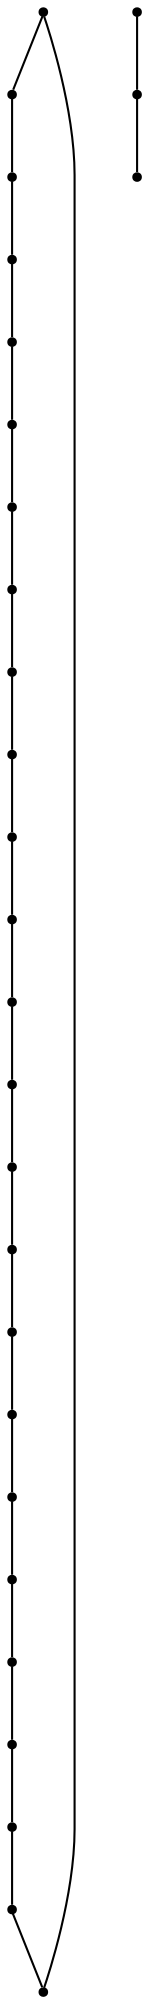 graph {
  node [shape=point,comment="{\"directed\":false,\"doi\":\"10.4230/LIPIcs.GD.2024.10\",\"figure\":\"6 (3)\"}"]

  v0 [pos="969.6753623653517,1468.2565819956817"]
  v1 [pos="1004.334948152374,1466.9066397111637"]
  v2 [pos="1043.9792366237596,1463.869015248789"]
  v3 [pos="1146.9534664685807,1447.5227095978626"]
  v4 [pos="1201.555933124488,1432.4469977022966"]
  v5 [pos="1243.580040163531,1416.1589318371944"]
  v6 [pos="1281.5695976223526,1395.4541157517351"]
  v7 [pos="1313.0325085419854,1368.5365895876491"]
  v8 [pos="1331.4334455560452,1324.3890516774732"]
  v9 [pos="1173.048064816351,1268.9744676907535"]
  v10 [pos="1143.6774876340637,1332.5435754011387"]
  v11 [pos="1110.6267484872862,1405.3544978585294"]
  v12 [pos="1305.6513251894135,1272.6248179347738"]
  v13 [pos="1246.4725045042542,1234.1692653806263"]
  v14 [pos="1159.9237034274165,1204.5639985329763"]
  v15 [pos="1075.7004736977394,1188.7759301304516"]
  v16 [pos="1002.5427548102625,1181.9881975376397"]
  v17 [pos="647.1407224155188,1414.3423082994564"]
  v18 [pos="563.3592927336629,1328.3725004345204"]
  v19 [pos="783.657509554494,1454.7770598633424"]
  v20 [pos="881.5719618687662,1466.3773951945693"]
  v21 [pos="758.1671667349192,1199.1637843310382"]
  v22 [pos="937.6415837144297,1180.5381794639434"]
  v23 [pos="855.3814292512193,1184.679943795993"]
  v24 [pos="799.774403281164,1191.5427014404127"]
  v25 [pos="713.0505229569317,1210.376659777099"]
  v26 [pos="623.9093025408997,1246.8113680598108"]
  v27 [pos="579.9639026783753,1282.4459786735144"]

  v0 -- v20 [id="-1",pos="969.6753623653517,1468.2565819956817 962.3638378288755,1468.4209866395913 954.8711187439574,1468.5025115716292 947.3276061821786,1468.5025115716292 924.9051215247579,1468.5025115716292 902.9313346325852,1467.7821876020435 881.5719618687662,1466.3773951945693"]
  v10 -- v9 [id="-3",pos="1143.6774876340637,1332.5435754011387 1173.048064816351,1268.9744676907535 1173.048064816351,1268.9744676907535 1173.048064816351,1268.9744676907535"]
  v18 -- v27 [id="-5",pos="563.3592927336629,1328.3725004345204 563.2217986062137,1309.8625863976947 569.0448238523843,1295.7376785914546 579.9639026783753,1282.4459786735144"]
  v27 -- v26 [id="-6",pos="579.9639026783753,1282.4459786735144 590.1872702206676,1269.746825297043 605.0490349926284,1257.80605337951 623.9093025408997,1246.8113680598108"]
  v26 -- v25 [id="-7",pos="623.9093025408997,1246.8113680598108 647.6917415976695,1232.871894787709 677.929503477683,1220.5256171919407 713.0505229569317,1210.376659777099"]
  v25 -- v21 [id="-8",pos="713.0505229569317,1210.376659777099 727.261837189842,1206.2618695838964 742.3605153933045,1202.4966926471152 758.1671667349192,1199.1637843310382"]
  v21 -- v24 [id="-9",pos="758.1671667349192,1199.1637843310382 771.5366469860797,1196.29486525211 785.4171579153426,1193.743101794522 799.774403281164,1191.5427014404127"]
  v24 -- v23 [id="-10",pos="799.774403281164,1191.5427014404127 817.6358540745671,1188.7115253758075 836.2207561082839,1186.4092774394833 855.3814292512193,1184.679943795993"]
  v23 -- v22 [id="-11",pos="855.3814292512193,1184.679943795993 881.8220813011998,1182.208930180378 909.3511164501572,1180.799758854861 937.6415837144297,1180.5381794639434"]
  v22 -- v16 [id="-12",pos="937.6415837144297,1180.5381794639434 940.8588981368042,1180.5073054419922 944.0885706288532,1180.492274305248 947.3276061821786,1180.492274305248 966.1252839842662,1180.492274305248 984.6075563978392,1180.9985086576132 1002.5427548102625,1181.9881975376397"]
  v11 -- v10 [id="-14",pos="1110.6267484872862,1405.3544978585294 1143.6774876340637,1332.5435754011387 1143.6774876340637,1332.5435754011387 1143.6774876340637,1332.5435754011387"]
  v20 -- v19 [id="-15",pos="881.5719618687662,1466.3773951945693 847.1314313198843,1464.172740150604 814.2698535272457,1460.2271315374871 783.657509554494,1454.7770598633424"]
  v19 -- v17 [id="-16",pos="783.657509554494,1454.7770598633424 730.1817706686895,1445.3533616137408 683.4893006832929,1431.4139457161457 647.1407224155188,1414.3423082994564"]
  v17 -- v18 [id="-17",pos="647.1407224155188,1414.3423082994564 594.5691781906381,1389.6639210118033 563.2217986062137,1358.4531385035689 563.3592927336629,1328.3725004345204"]
  v16 -- v15 [id="-19",pos="1002.5427548102625,1181.9881975376397 1027.929908233727,1183.3427794226527 1052.3828227828762,1185.6295574798387 1075.7004736977394,1188.7759301304516"]
  v14 -- v13 [id="-20",pos="1159.9237034274165,1204.5639985329763 1192.7242605910392,1212.7350404632016 1221.8973439773945,1222.7337271009496 1246.4725045042542,1234.1692653806263"]
  v13 -- v12 [id="-21",pos="1246.4725045042542,1234.1692653806263 1271.2080714061367,1245.661339802324 1291.3053661297185,1258.6029740911385 1305.6513251894135,1272.6248179347738"]
  v12 -- v8 [id="-22",pos="1305.6513251894135,1272.6248179347738 1322.3326449231922,1288.70237495268 1331.4333501623398,1306.2014181252837 1331.4334455560452,1324.3890516774732"]
  v1 -- v0 [id="-23",pos="1004.334948152374,1466.9066397111637 993.0024359520974,1467.5599421576178 981.471000607175,1468.0077312805558 969.6753623653517,1468.2565819956817"]
  v15 -- v14 [id="-24",pos="1075.7004736977394,1188.7759301304516 1105.7529816855526,1192.7285142786602 1134.003832392285,1198.0684270288216 1159.9237034274165,1204.5639985329763"]
  v2 -- v1 [id="-25",pos="1043.9792366237596,1463.869015248789 1031.082409758649,1465.159549750973 1017.8409739832623,1466.17355581125 1004.334948152374,1466.9066397111637"]
  v6 -- v5 [id="-33",pos="1281.5695976223526,1395.4541157517351 1270.5293450023412,1402.7963760390821 1257.793744435301,1409.7129087460112 1243.580040163531,1416.1589318371944"]
  v5 -- v4 [id="-34",pos="1243.580040163531,1416.1589318371944 1230.7518030678218,1421.9842775331135 1216.713847711471,1427.4253066836486 1201.555933124488,1432.4469977022966"]
  v4 -- v3 [id="-35",pos="1201.555933124488,1432.4469977022966 1184.7079300912008,1438.0324653996126 1166.4703768001737,1443.0868680766957 1146.9534664685807,1447.5227095978626"]
  v3 -- v2 [id="-36",pos="1146.9534664685807,1447.5227095978626 1115.4751810565897,1454.7518339922244 1080.8366506676628,1460.3206544386546 1043.9792366237596,1463.869015248789"]
  v8 -- v7 [id="-37",pos="1331.4334455560452,1324.3890516774732 1331.4333501623396,1339.8746887886703 1325.0046394848373,1354.6890345364404 1313.0325085419854,1368.5365895876491"]
  v7 -- v6 [id="-38",pos="1313.0325085419854,1368.5365895876491 1305.0231468003083,1378.009691779023 1294.425899140874,1387.0126036644626 1281.5695976223526,1395.4541157517351"]
}